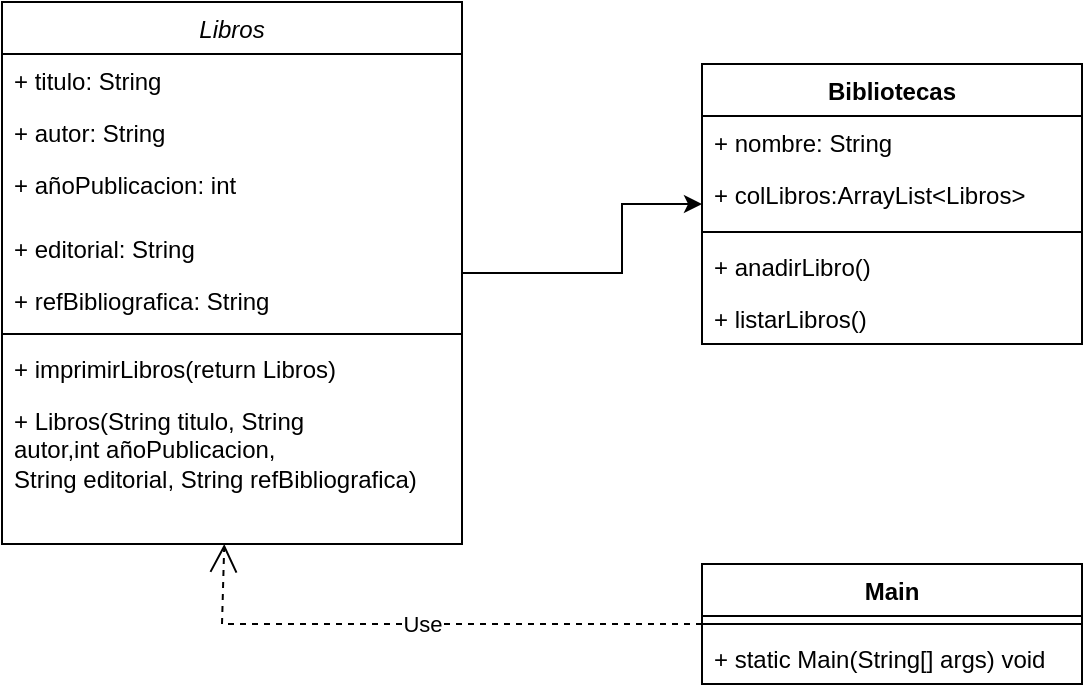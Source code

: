 <mxfile version="21.0.6" type="device"><diagram id="C5RBs43oDa-KdzZeNtuy" name="Page-1"><mxGraphModel dx="880" dy="484" grid="1" gridSize="10" guides="1" tooltips="1" connect="1" arrows="1" fold="1" page="1" pageScale="1" pageWidth="827" pageHeight="1169" math="0" shadow="0"><root><mxCell id="WIyWlLk6GJQsqaUBKTNV-0"/><mxCell id="WIyWlLk6GJQsqaUBKTNV-1" parent="WIyWlLk6GJQsqaUBKTNV-0"/><mxCell id="S_oInbye5aPRPKk-8nD4-14" style="edgeStyle=orthogonalEdgeStyle;rounded=0;orthogonalLoop=1;jettySize=auto;html=1;" edge="1" parent="WIyWlLk6GJQsqaUBKTNV-1" source="zkfFHV4jXpPFQw0GAbJ--0" target="S_oInbye5aPRPKk-8nD4-2"><mxGeometry relative="1" as="geometry"><Array as="points"><mxPoint x="440" y="225"/><mxPoint x="440" y="190"/></Array></mxGeometry></mxCell><mxCell id="zkfFHV4jXpPFQw0GAbJ--0" value="Libros" style="swimlane;fontStyle=2;align=center;verticalAlign=top;childLayout=stackLayout;horizontal=1;startSize=26;horizontalStack=0;resizeParent=1;resizeLast=0;collapsible=1;marginBottom=0;rounded=0;shadow=0;strokeWidth=1;" parent="WIyWlLk6GJQsqaUBKTNV-1" vertex="1"><mxGeometry x="130" y="89" width="230" height="271" as="geometry"><mxRectangle x="230" y="140" width="160" height="26" as="alternateBounds"/></mxGeometry></mxCell><mxCell id="zkfFHV4jXpPFQw0GAbJ--1" value="+ titulo: String&#10;" style="text;align=left;verticalAlign=top;spacingLeft=4;spacingRight=4;overflow=hidden;rotatable=0;points=[[0,0.5],[1,0.5]];portConstraint=eastwest;" parent="zkfFHV4jXpPFQw0GAbJ--0" vertex="1"><mxGeometry y="26" width="230" height="26" as="geometry"/></mxCell><mxCell id="zkfFHV4jXpPFQw0GAbJ--2" value="+ autor: String" style="text;align=left;verticalAlign=top;spacingLeft=4;spacingRight=4;overflow=hidden;rotatable=0;points=[[0,0.5],[1,0.5]];portConstraint=eastwest;rounded=0;shadow=0;html=0;" parent="zkfFHV4jXpPFQw0GAbJ--0" vertex="1"><mxGeometry y="52" width="230" height="26" as="geometry"/></mxCell><mxCell id="zkfFHV4jXpPFQw0GAbJ--3" value="+ añoPublicacion: int&#10;&#10;" style="text;align=left;verticalAlign=top;spacingLeft=4;spacingRight=4;overflow=hidden;rotatable=0;points=[[0,0.5],[1,0.5]];portConstraint=eastwest;rounded=0;shadow=0;html=0;" parent="zkfFHV4jXpPFQw0GAbJ--0" vertex="1"><mxGeometry y="78" width="230" height="32" as="geometry"/></mxCell><mxCell id="S_oInbye5aPRPKk-8nD4-0" value="+ editorial: String" style="text;strokeColor=none;fillColor=none;align=left;verticalAlign=top;spacingLeft=4;spacingRight=4;overflow=hidden;rotatable=0;points=[[0,0.5],[1,0.5]];portConstraint=eastwest;whiteSpace=wrap;html=1;" vertex="1" parent="zkfFHV4jXpPFQw0GAbJ--0"><mxGeometry y="110" width="230" height="26" as="geometry"/></mxCell><mxCell id="S_oInbye5aPRPKk-8nD4-1" value="+ refBibliografica: String" style="text;strokeColor=none;fillColor=none;align=left;verticalAlign=top;spacingLeft=4;spacingRight=4;overflow=hidden;rotatable=0;points=[[0,0.5],[1,0.5]];portConstraint=eastwest;whiteSpace=wrap;html=1;" vertex="1" parent="zkfFHV4jXpPFQw0GAbJ--0"><mxGeometry y="136" width="230" height="26" as="geometry"/></mxCell><mxCell id="zkfFHV4jXpPFQw0GAbJ--4" value="" style="line;html=1;strokeWidth=1;align=left;verticalAlign=middle;spacingTop=-1;spacingLeft=3;spacingRight=3;rotatable=0;labelPosition=right;points=[];portConstraint=eastwest;" parent="zkfFHV4jXpPFQw0GAbJ--0" vertex="1"><mxGeometry y="162" width="230" height="8" as="geometry"/></mxCell><mxCell id="zkfFHV4jXpPFQw0GAbJ--5" value="+ imprimirLibros(return Libros)" style="text;align=left;verticalAlign=top;spacingLeft=4;spacingRight=4;overflow=hidden;rotatable=0;points=[[0,0.5],[1,0.5]];portConstraint=eastwest;" parent="zkfFHV4jXpPFQw0GAbJ--0" vertex="1"><mxGeometry y="170" width="230" height="26" as="geometry"/></mxCell><mxCell id="S_oInbye5aPRPKk-8nD4-9" value="+ Libros(String titulo, String autor,int&amp;nbsp;añoPublicacion,&lt;br&gt;String&amp;nbsp;editorial, String refBibliografica)" style="text;strokeColor=none;fillColor=none;align=left;verticalAlign=top;spacingLeft=4;spacingRight=4;overflow=hidden;rotatable=0;points=[[0,0.5],[1,0.5]];portConstraint=eastwest;whiteSpace=wrap;html=1;" vertex="1" parent="zkfFHV4jXpPFQw0GAbJ--0"><mxGeometry y="196" width="230" height="74" as="geometry"/></mxCell><mxCell id="S_oInbye5aPRPKk-8nD4-2" value="Bibliotecas" style="swimlane;fontStyle=1;align=center;verticalAlign=top;childLayout=stackLayout;horizontal=1;startSize=26;horizontalStack=0;resizeParent=1;resizeParentMax=0;resizeLast=0;collapsible=1;marginBottom=0;whiteSpace=wrap;html=1;" vertex="1" parent="WIyWlLk6GJQsqaUBKTNV-1"><mxGeometry x="480" y="120" width="190" height="140" as="geometry"/></mxCell><mxCell id="S_oInbye5aPRPKk-8nD4-3" value="+ nombre: String" style="text;strokeColor=none;fillColor=none;align=left;verticalAlign=top;spacingLeft=4;spacingRight=4;overflow=hidden;rotatable=0;points=[[0,0.5],[1,0.5]];portConstraint=eastwest;whiteSpace=wrap;html=1;" vertex="1" parent="S_oInbye5aPRPKk-8nD4-2"><mxGeometry y="26" width="190" height="26" as="geometry"/></mxCell><mxCell id="S_oInbye5aPRPKk-8nD4-6" value="+ colLibros:ArrayList&amp;lt;Libros&amp;gt;" style="text;strokeColor=none;fillColor=none;align=left;verticalAlign=top;spacingLeft=4;spacingRight=4;overflow=hidden;rotatable=0;points=[[0,0.5],[1,0.5]];portConstraint=eastwest;whiteSpace=wrap;html=1;" vertex="1" parent="S_oInbye5aPRPKk-8nD4-2"><mxGeometry y="52" width="190" height="28" as="geometry"/></mxCell><mxCell id="S_oInbye5aPRPKk-8nD4-4" value="" style="line;strokeWidth=1;fillColor=none;align=left;verticalAlign=middle;spacingTop=-1;spacingLeft=3;spacingRight=3;rotatable=0;labelPosition=right;points=[];portConstraint=eastwest;strokeColor=inherit;" vertex="1" parent="S_oInbye5aPRPKk-8nD4-2"><mxGeometry y="80" width="190" height="8" as="geometry"/></mxCell><mxCell id="S_oInbye5aPRPKk-8nD4-5" value="+ anadirLibro()" style="text;strokeColor=none;fillColor=none;align=left;verticalAlign=top;spacingLeft=4;spacingRight=4;overflow=hidden;rotatable=0;points=[[0,0.5],[1,0.5]];portConstraint=eastwest;whiteSpace=wrap;html=1;" vertex="1" parent="S_oInbye5aPRPKk-8nD4-2"><mxGeometry y="88" width="190" height="26" as="geometry"/></mxCell><mxCell id="S_oInbye5aPRPKk-8nD4-8" value="+ listarLibros()" style="text;strokeColor=none;fillColor=none;align=left;verticalAlign=top;spacingLeft=4;spacingRight=4;overflow=hidden;rotatable=0;points=[[0,0.5],[1,0.5]];portConstraint=eastwest;whiteSpace=wrap;html=1;" vertex="1" parent="S_oInbye5aPRPKk-8nD4-2"><mxGeometry y="114" width="190" height="26" as="geometry"/></mxCell><mxCell id="S_oInbye5aPRPKk-8nD4-10" value="Main" style="swimlane;fontStyle=1;align=center;verticalAlign=top;childLayout=stackLayout;horizontal=1;startSize=26;horizontalStack=0;resizeParent=1;resizeParentMax=0;resizeLast=0;collapsible=1;marginBottom=0;whiteSpace=wrap;html=1;" vertex="1" parent="WIyWlLk6GJQsqaUBKTNV-1"><mxGeometry x="480" y="370" width="190" height="60" as="geometry"/></mxCell><mxCell id="S_oInbye5aPRPKk-8nD4-12" value="" style="line;strokeWidth=1;fillColor=none;align=left;verticalAlign=middle;spacingTop=-1;spacingLeft=3;spacingRight=3;rotatable=0;labelPosition=right;points=[];portConstraint=eastwest;strokeColor=inherit;" vertex="1" parent="S_oInbye5aPRPKk-8nD4-10"><mxGeometry y="26" width="190" height="8" as="geometry"/></mxCell><mxCell id="S_oInbye5aPRPKk-8nD4-13" value="+ static Main(String[] args) void&amp;nbsp;" style="text;strokeColor=none;fillColor=none;align=left;verticalAlign=top;spacingLeft=4;spacingRight=4;overflow=hidden;rotatable=0;points=[[0,0.5],[1,0.5]];portConstraint=eastwest;whiteSpace=wrap;html=1;" vertex="1" parent="S_oInbye5aPRPKk-8nD4-10"><mxGeometry y="34" width="190" height="26" as="geometry"/></mxCell><mxCell id="S_oInbye5aPRPKk-8nD4-16" value="Use" style="endArrow=open;endSize=12;dashed=1;html=1;rounded=0;" edge="1" parent="WIyWlLk6GJQsqaUBKTNV-1" source="S_oInbye5aPRPKk-8nD4-10" target="zkfFHV4jXpPFQw0GAbJ--0"><mxGeometry width="160" relative="1" as="geometry"><mxPoint x="390" y="400" as="sourcePoint"/><mxPoint x="500" y="240" as="targetPoint"/><Array as="points"><mxPoint x="240" y="400"/></Array></mxGeometry></mxCell></root></mxGraphModel></diagram></mxfile>